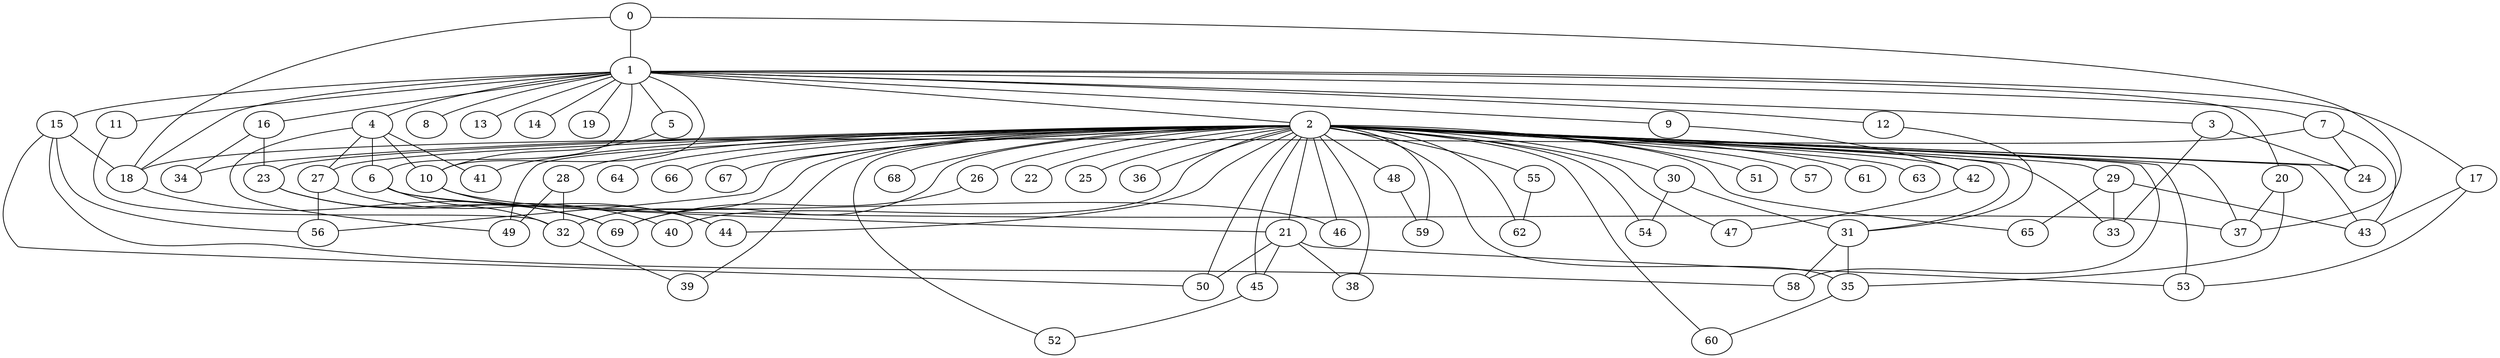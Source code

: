
graph graphname {
    0 -- 1
0 -- 37
0 -- 18
1 -- 2
1 -- 3
1 -- 4
1 -- 5
1 -- 6
1 -- 7
1 -- 8
1 -- 9
1 -- 10
1 -- 11
1 -- 12
1 -- 13
1 -- 14
1 -- 15
1 -- 16
1 -- 17
1 -- 18
1 -- 19
1 -- 20
2 -- 21
2 -- 22
2 -- 23
2 -- 24
2 -- 25
2 -- 26
2 -- 27
2 -- 28
2 -- 29
2 -- 30
2 -- 31
2 -- 32
2 -- 33
2 -- 34
2 -- 35
2 -- 36
2 -- 37
2 -- 38
2 -- 39
2 -- 40
2 -- 41
2 -- 42
2 -- 43
2 -- 44
2 -- 45
2 -- 46
2 -- 47
2 -- 48
2 -- 49
2 -- 50
2 -- 51
2 -- 52
2 -- 53
2 -- 54
2 -- 55
2 -- 56
2 -- 57
2 -- 58
2 -- 59
2 -- 60
2 -- 61
2 -- 62
2 -- 63
2 -- 64
2 -- 65
2 -- 66
2 -- 67
2 -- 68
2 -- 69
3 -- 24
3 -- 33
4 -- 41
4 -- 27
4 -- 10
4 -- 49
4 -- 6
5 -- 10
6 -- 21
6 -- 32
6 -- 37
7 -- 24
7 -- 18
7 -- 43
9 -- 42
10 -- 46
10 -- 44
11 -- 32
12 -- 31
15 -- 50
15 -- 18
15 -- 56
15 -- 58
16 -- 23
16 -- 34
17 -- 43
17 -- 53
18 -- 69
20 -- 35
20 -- 37
21 -- 53
21 -- 38
21 -- 45
21 -- 50
23 -- 69
23 -- 40
26 -- 69
27 -- 56
27 -- 44
28 -- 49
28 -- 32
29 -- 43
29 -- 65
29 -- 33
30 -- 31
30 -- 54
31 -- 35
31 -- 58
32 -- 39
35 -- 60
42 -- 47
45 -- 52
48 -- 59
55 -- 62

}
